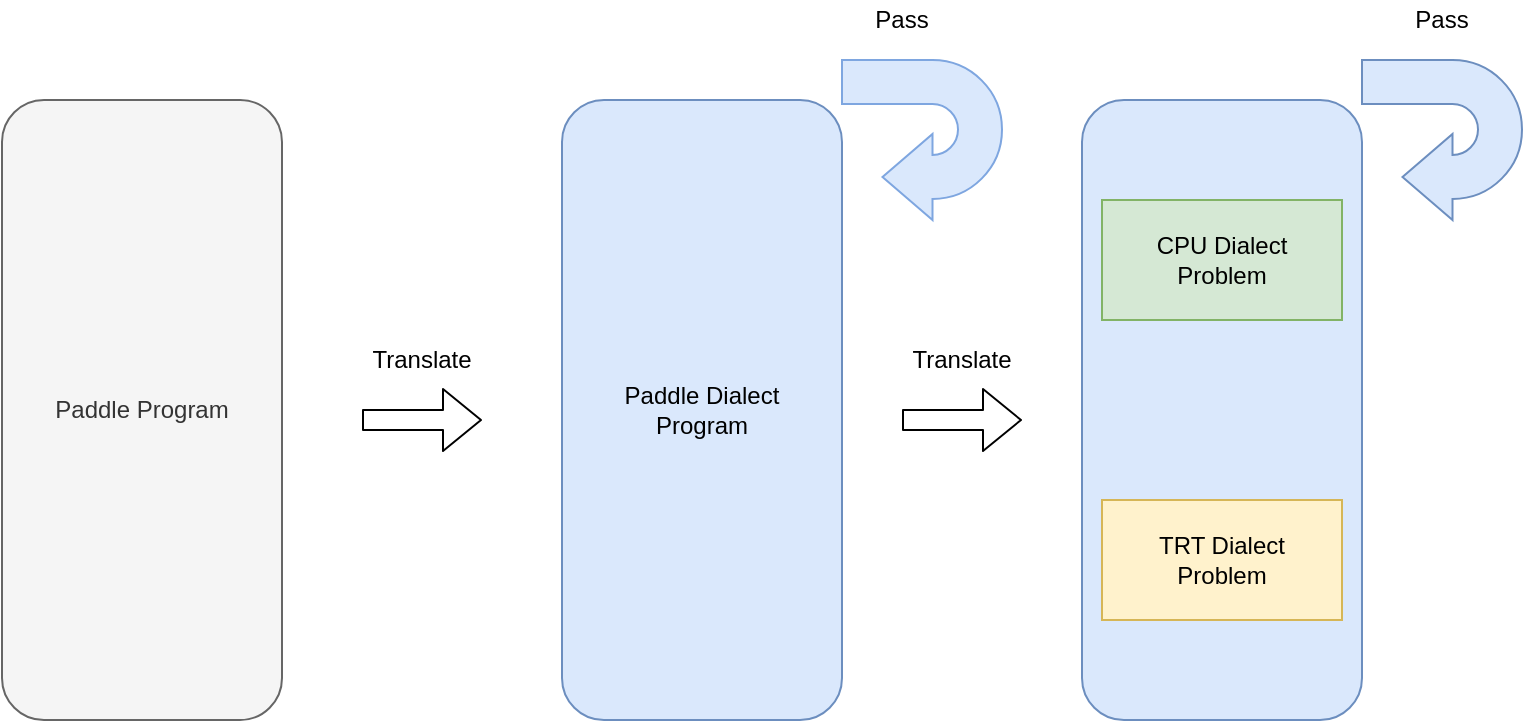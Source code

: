 <mxfile version="14.9.7" type="github">
  <diagram id="MqxsEV9NelQnV7g80bGL" name="Page-1">
    <mxGraphModel dx="1298" dy="808" grid="1" gridSize="10" guides="1" tooltips="1" connect="1" arrows="1" fold="1" page="1" pageScale="1" pageWidth="827" pageHeight="1169" math="0" shadow="0">
      <root>
        <mxCell id="0" />
        <mxCell id="1" parent="0" />
        <mxCell id="qi7RWYg5ygmWMCVX6bpg-1" value="Paddle Program" style="rounded=1;whiteSpace=wrap;html=1;fillColor=#f5f5f5;strokeColor=#666666;fontColor=#333333;" vertex="1" parent="1">
          <mxGeometry x="30" y="100" width="140" height="310" as="geometry" />
        </mxCell>
        <mxCell id="qi7RWYg5ygmWMCVX6bpg-2" value="Paddle Dialect&lt;br&gt;Program" style="rounded=1;whiteSpace=wrap;html=1;fillColor=#dae8fc;strokeColor=#6c8ebf;" vertex="1" parent="1">
          <mxGeometry x="310" y="100" width="140" height="310" as="geometry" />
        </mxCell>
        <mxCell id="qi7RWYg5ygmWMCVX6bpg-3" value="" style="rounded=1;whiteSpace=wrap;html=1;fillColor=#dae8fc;strokeColor=#6c8ebf;" vertex="1" parent="1">
          <mxGeometry x="570" y="100" width="140" height="310" as="geometry" />
        </mxCell>
        <mxCell id="qi7RWYg5ygmWMCVX6bpg-4" value="CPU Dialect&lt;br&gt;Problem" style="rounded=0;whiteSpace=wrap;html=1;fillColor=#d5e8d4;strokeColor=#82b366;" vertex="1" parent="1">
          <mxGeometry x="580" y="150" width="120" height="60" as="geometry" />
        </mxCell>
        <mxCell id="qi7RWYg5ygmWMCVX6bpg-5" value="TRT Dialect&lt;br&gt;Problem" style="rounded=0;whiteSpace=wrap;html=1;fillColor=#fff2cc;strokeColor=#d6b656;" vertex="1" parent="1">
          <mxGeometry x="580" y="300" width="120" height="60" as="geometry" />
        </mxCell>
        <mxCell id="qi7RWYg5ygmWMCVX6bpg-6" value="" style="shape=flexArrow;endArrow=classic;html=1;" edge="1" parent="1">
          <mxGeometry width="50" height="50" relative="1" as="geometry">
            <mxPoint x="210" y="260" as="sourcePoint" />
            <mxPoint x="270" y="260" as="targetPoint" />
          </mxGeometry>
        </mxCell>
        <mxCell id="qi7RWYg5ygmWMCVX6bpg-7" value="" style="shape=flexArrow;endArrow=classic;html=1;" edge="1" parent="1">
          <mxGeometry width="50" height="50" relative="1" as="geometry">
            <mxPoint x="480" y="260" as="sourcePoint" />
            <mxPoint x="540" y="260" as="targetPoint" />
          </mxGeometry>
        </mxCell>
        <mxCell id="qi7RWYg5ygmWMCVX6bpg-8" value="Translate" style="text;html=1;strokeColor=none;fillColor=none;align=center;verticalAlign=middle;whiteSpace=wrap;rounded=0;" vertex="1" parent="1">
          <mxGeometry x="220" y="220" width="40" height="20" as="geometry" />
        </mxCell>
        <mxCell id="qi7RWYg5ygmWMCVX6bpg-9" value="Translate" style="text;html=1;strokeColor=none;fillColor=none;align=center;verticalAlign=middle;whiteSpace=wrap;rounded=0;" vertex="1" parent="1">
          <mxGeometry x="490" y="220" width="40" height="20" as="geometry" />
        </mxCell>
        <mxCell id="qi7RWYg5ygmWMCVX6bpg-11" value="" style="html=1;shadow=0;dashed=0;align=center;verticalAlign=middle;shape=mxgraph.arrows2.uTurnArrow;dy=11;arrowHead=43;dx2=25;rotation=-180;fillColor=#dae8fc;strokeColor=#7EA6E0;" vertex="1" parent="1">
          <mxGeometry x="450" y="80" width="80" height="80" as="geometry" />
        </mxCell>
        <mxCell id="qi7RWYg5ygmWMCVX6bpg-12" value="" style="html=1;shadow=0;dashed=0;align=center;verticalAlign=middle;shape=mxgraph.arrows2.uTurnArrow;dy=11;arrowHead=43;dx2=25;rotation=-180;strokeColor=#6c8ebf;fillColor=#dae8fc;" vertex="1" parent="1">
          <mxGeometry x="710" y="80" width="80" height="80" as="geometry" />
        </mxCell>
        <mxCell id="qi7RWYg5ygmWMCVX6bpg-13" value="Pass" style="text;html=1;strokeColor=none;fillColor=none;align=center;verticalAlign=middle;whiteSpace=wrap;rounded=0;" vertex="1" parent="1">
          <mxGeometry x="460" y="50" width="40" height="20" as="geometry" />
        </mxCell>
        <mxCell id="qi7RWYg5ygmWMCVX6bpg-14" value="Pass" style="text;html=1;strokeColor=none;fillColor=none;align=center;verticalAlign=middle;whiteSpace=wrap;rounded=0;" vertex="1" parent="1">
          <mxGeometry x="730" y="50" width="40" height="20" as="geometry" />
        </mxCell>
      </root>
    </mxGraphModel>
  </diagram>
</mxfile>
